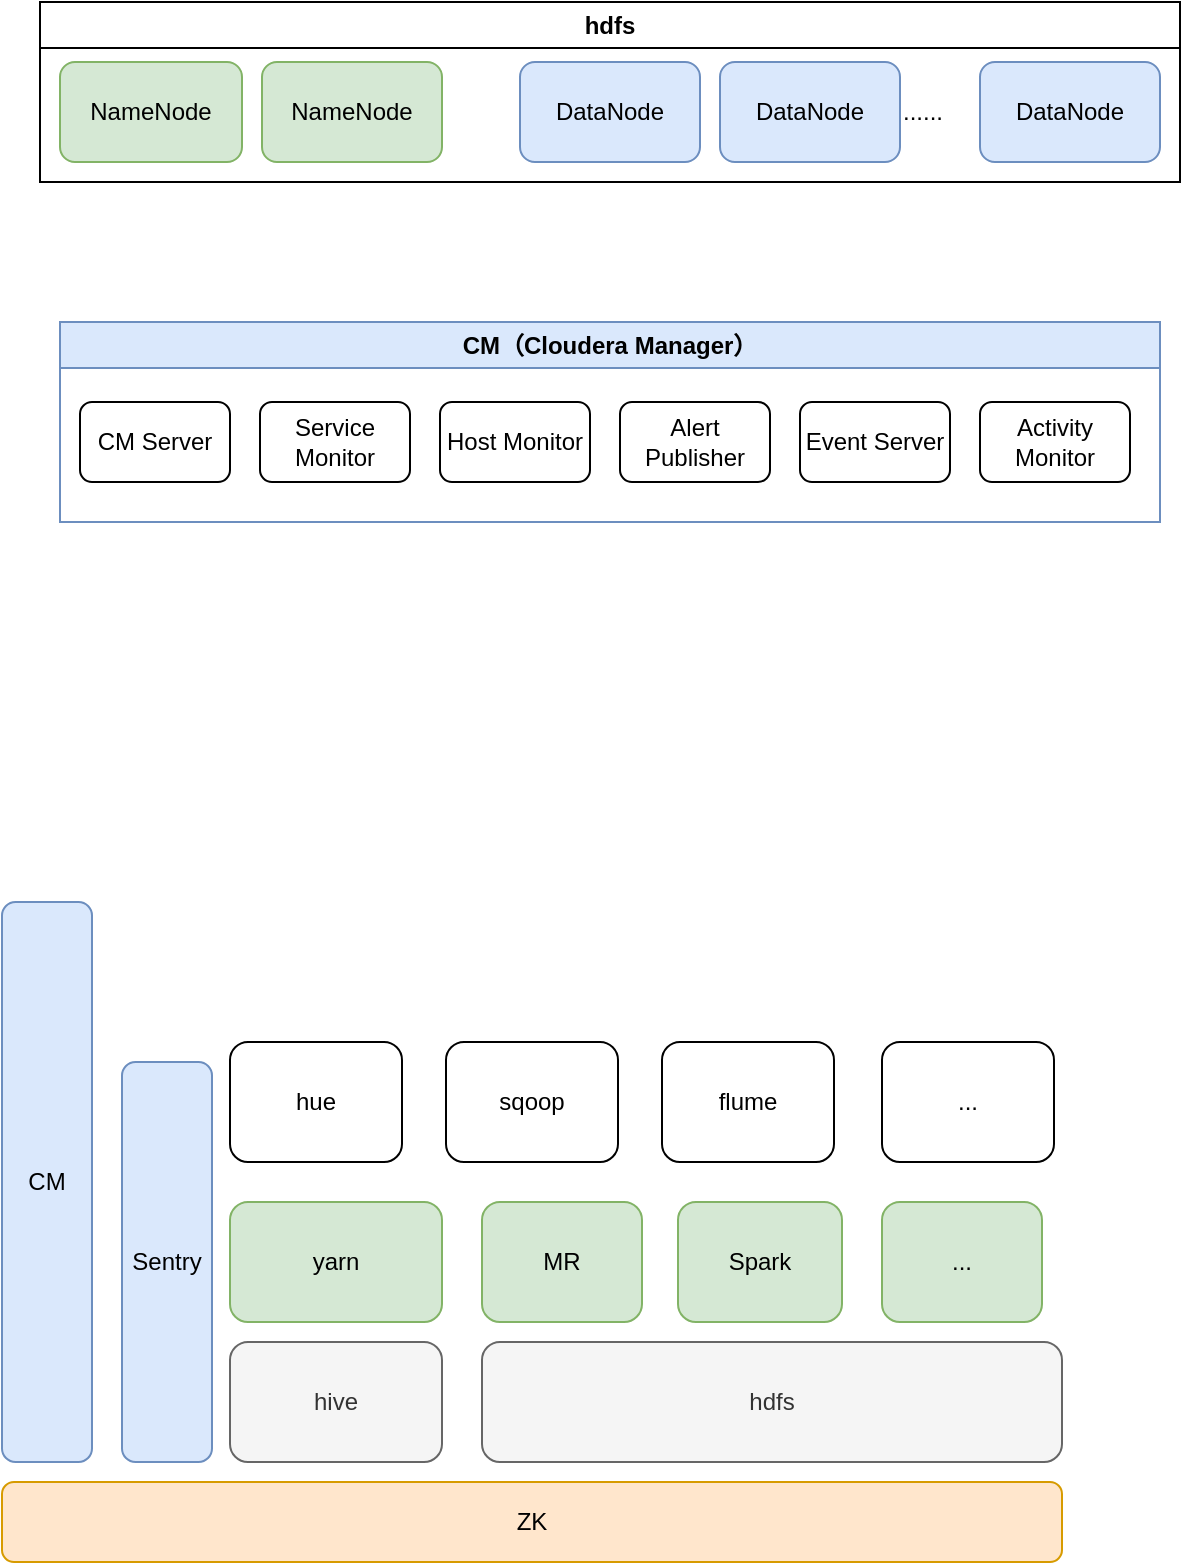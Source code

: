 <mxfile version="21.3.8" type="github">
  <diagram name="第 1 页" id="7sCevdrtHykGbMQd64Wu">
    <mxGraphModel dx="1050" dy="619" grid="1" gridSize="10" guides="1" tooltips="1" connect="1" arrows="1" fold="1" page="1" pageScale="1" pageWidth="827" pageHeight="1169" math="0" shadow="0">
      <root>
        <mxCell id="0" />
        <mxCell id="1" parent="0" />
        <mxCell id="LgYFPJW4wqwrd6ntm6W2-34" style="edgeStyle=orthogonalEdgeStyle;rounded=0;orthogonalLoop=1;jettySize=auto;html=1;entryX=0.5;entryY=1;entryDx=0;entryDy=0;shape=flexArrow;strokeColor=none;fillColor=default;" edge="1" parent="1" source="LgYFPJW4wqwrd6ntm6W2-14" target="LgYFPJW4wqwrd6ntm6W2-32">
          <mxGeometry relative="1" as="geometry" />
        </mxCell>
        <mxCell id="LgYFPJW4wqwrd6ntm6W2-14" value="CM（Cloudera Manager）" style="swimlane;whiteSpace=wrap;html=1;fillColor=#dae8fc;strokeColor=#6c8ebf;glass=0;shadow=0;" vertex="1" parent="1">
          <mxGeometry x="149" y="510" width="550" height="100" as="geometry" />
        </mxCell>
        <mxCell id="LgYFPJW4wqwrd6ntm6W2-12" value="CM Server" style="rounded=1;whiteSpace=wrap;html=1;" vertex="1" parent="LgYFPJW4wqwrd6ntm6W2-14">
          <mxGeometry x="10" y="40" width="75" height="40" as="geometry" />
        </mxCell>
        <mxCell id="LgYFPJW4wqwrd6ntm6W2-10" value="Service Monitor" style="rounded=1;whiteSpace=wrap;html=1;" vertex="1" parent="LgYFPJW4wqwrd6ntm6W2-14">
          <mxGeometry x="100" y="40" width="75" height="40" as="geometry" />
        </mxCell>
        <mxCell id="LgYFPJW4wqwrd6ntm6W2-9" value="Host Monitor" style="rounded=1;whiteSpace=wrap;html=1;" vertex="1" parent="LgYFPJW4wqwrd6ntm6W2-14">
          <mxGeometry x="190" y="40" width="75" height="40" as="geometry" />
        </mxCell>
        <mxCell id="LgYFPJW4wqwrd6ntm6W2-7" value="Alert Publisher" style="rounded=1;whiteSpace=wrap;html=1;" vertex="1" parent="LgYFPJW4wqwrd6ntm6W2-14">
          <mxGeometry x="280" y="40" width="75" height="40" as="geometry" />
        </mxCell>
        <mxCell id="LgYFPJW4wqwrd6ntm6W2-8" value="Event Server" style="rounded=1;whiteSpace=wrap;html=1;" vertex="1" parent="LgYFPJW4wqwrd6ntm6W2-14">
          <mxGeometry x="370" y="40" width="75" height="40" as="geometry" />
        </mxCell>
        <mxCell id="LgYFPJW4wqwrd6ntm6W2-5" value="Activity Monitor" style="rounded=1;whiteSpace=wrap;html=1;" vertex="1" parent="LgYFPJW4wqwrd6ntm6W2-14">
          <mxGeometry x="460" y="40" width="75" height="40" as="geometry" />
        </mxCell>
        <mxCell id="LgYFPJW4wqwrd6ntm6W2-32" value="hdfs" style="swimlane;whiteSpace=wrap;html=1;" vertex="1" parent="1">
          <mxGeometry x="139" y="350" width="570" height="90" as="geometry" />
        </mxCell>
        <mxCell id="LgYFPJW4wqwrd6ntm6W2-22" value="NameNode" style="rounded=1;whiteSpace=wrap;html=1;fillColor=#d5e8d4;strokeColor=#82b366;" vertex="1" parent="LgYFPJW4wqwrd6ntm6W2-32">
          <mxGeometry x="10" y="30" width="91" height="50" as="geometry" />
        </mxCell>
        <mxCell id="LgYFPJW4wqwrd6ntm6W2-23" value="NameNode" style="rounded=1;whiteSpace=wrap;html=1;fillColor=#d5e8d4;strokeColor=#82b366;" vertex="1" parent="LgYFPJW4wqwrd6ntm6W2-32">
          <mxGeometry x="111" y="30" width="90" height="50" as="geometry" />
        </mxCell>
        <mxCell id="LgYFPJW4wqwrd6ntm6W2-24" value="DataNode" style="rounded=1;whiteSpace=wrap;html=1;fillColor=#dae8fc;strokeColor=#6c8ebf;" vertex="1" parent="LgYFPJW4wqwrd6ntm6W2-32">
          <mxGeometry x="240" y="30" width="90" height="50" as="geometry" />
        </mxCell>
        <mxCell id="LgYFPJW4wqwrd6ntm6W2-25" value="DataNode" style="rounded=1;whiteSpace=wrap;html=1;fillColor=#dae8fc;strokeColor=#6c8ebf;" vertex="1" parent="LgYFPJW4wqwrd6ntm6W2-32">
          <mxGeometry x="470" y="30" width="90" height="50" as="geometry" />
        </mxCell>
        <mxCell id="LgYFPJW4wqwrd6ntm6W2-28" value="......" style="text;html=1;align=center;verticalAlign=middle;resizable=0;points=[];autosize=1;strokeColor=none;fillColor=none;" vertex="1" parent="LgYFPJW4wqwrd6ntm6W2-32">
          <mxGeometry x="421" y="40" width="40" height="30" as="geometry" />
        </mxCell>
        <mxCell id="LgYFPJW4wqwrd6ntm6W2-29" value="DataNode" style="rounded=1;whiteSpace=wrap;html=1;fillColor=#dae8fc;strokeColor=#6c8ebf;" vertex="1" parent="LgYFPJW4wqwrd6ntm6W2-32">
          <mxGeometry x="340" y="30" width="90" height="50" as="geometry" />
        </mxCell>
        <mxCell id="LgYFPJW4wqwrd6ntm6W2-37" value="CM" style="rounded=1;whiteSpace=wrap;html=1;fillColor=#dae8fc;strokeColor=#6c8ebf;" vertex="1" parent="1">
          <mxGeometry x="120" y="800" width="45" height="280" as="geometry" />
        </mxCell>
        <mxCell id="LgYFPJW4wqwrd6ntm6W2-38" value="hdfs" style="rounded=1;whiteSpace=wrap;html=1;fillColor=#f5f5f5;strokeColor=#666666;fontColor=#333333;" vertex="1" parent="1">
          <mxGeometry x="360" y="1020" width="290" height="60" as="geometry" />
        </mxCell>
        <mxCell id="LgYFPJW4wqwrd6ntm6W2-39" value="yarn" style="rounded=1;whiteSpace=wrap;html=1;fillColor=#d5e8d4;strokeColor=#82b366;" vertex="1" parent="1">
          <mxGeometry x="234" y="950" width="106" height="60" as="geometry" />
        </mxCell>
        <mxCell id="LgYFPJW4wqwrd6ntm6W2-40" value="hive" style="rounded=1;whiteSpace=wrap;html=1;fillColor=#f5f5f5;strokeColor=#666666;fontColor=#333333;" vertex="1" parent="1">
          <mxGeometry x="234" y="1020" width="106" height="60" as="geometry" />
        </mxCell>
        <mxCell id="LgYFPJW4wqwrd6ntm6W2-41" value="hue" style="rounded=1;whiteSpace=wrap;html=1;" vertex="1" parent="1">
          <mxGeometry x="234" y="870" width="86" height="60" as="geometry" />
        </mxCell>
        <mxCell id="LgYFPJW4wqwrd6ntm6W2-44" value="Sentry" style="rounded=1;whiteSpace=wrap;html=1;fillColor=#dae8fc;strokeColor=#6c8ebf;" vertex="1" parent="1">
          <mxGeometry x="180" y="880" width="45" height="200" as="geometry" />
        </mxCell>
        <mxCell id="LgYFPJW4wqwrd6ntm6W2-45" value="ZK" style="rounded=1;whiteSpace=wrap;html=1;fillColor=#ffe6cc;strokeColor=#d79b00;" vertex="1" parent="1">
          <mxGeometry x="120" y="1090" width="530" height="40" as="geometry" />
        </mxCell>
        <mxCell id="LgYFPJW4wqwrd6ntm6W2-49" value="sqoop" style="rounded=1;whiteSpace=wrap;html=1;" vertex="1" parent="1">
          <mxGeometry x="342" y="870" width="86" height="60" as="geometry" />
        </mxCell>
        <mxCell id="LgYFPJW4wqwrd6ntm6W2-50" value="flume" style="rounded=1;whiteSpace=wrap;html=1;" vertex="1" parent="1">
          <mxGeometry x="450" y="870" width="86" height="60" as="geometry" />
        </mxCell>
        <mxCell id="LgYFPJW4wqwrd6ntm6W2-51" value="..." style="rounded=1;whiteSpace=wrap;html=1;" vertex="1" parent="1">
          <mxGeometry x="560" y="870" width="86" height="60" as="geometry" />
        </mxCell>
        <mxCell id="LgYFPJW4wqwrd6ntm6W2-53" value="MR" style="rounded=1;whiteSpace=wrap;html=1;fillColor=#d5e8d4;strokeColor=#82b366;" vertex="1" parent="1">
          <mxGeometry x="360" y="950" width="80" height="60" as="geometry" />
        </mxCell>
        <mxCell id="LgYFPJW4wqwrd6ntm6W2-54" value="Spark" style="rounded=1;whiteSpace=wrap;html=1;fillColor=#d5e8d4;strokeColor=#82b366;" vertex="1" parent="1">
          <mxGeometry x="458" y="950" width="82" height="60" as="geometry" />
        </mxCell>
        <mxCell id="LgYFPJW4wqwrd6ntm6W2-55" value="..." style="rounded=1;whiteSpace=wrap;html=1;fillColor=#d5e8d4;strokeColor=#82b366;" vertex="1" parent="1">
          <mxGeometry x="560" y="950" width="80" height="60" as="geometry" />
        </mxCell>
      </root>
    </mxGraphModel>
  </diagram>
</mxfile>
